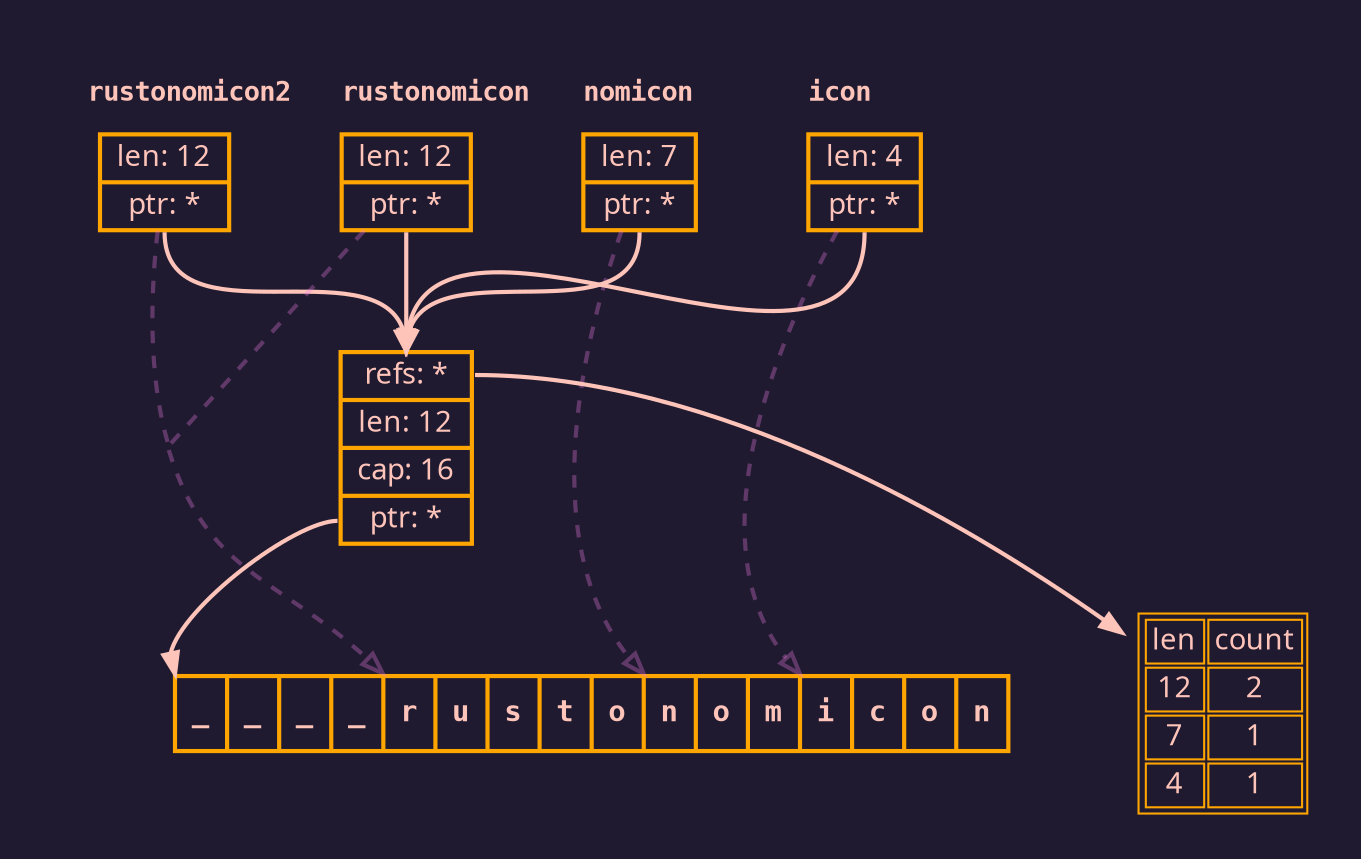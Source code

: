 digraph structs {
    
    bgcolor = "#1f1a30";
    fontname = "sans-serif";
    pad=0.25;
    layout=dot;
    concentrate=true;

    graph [
        nodesep="0.75";
        ranksep="0.4 equally";
    ];

    node [
        fontname = "sans-serif";
        shape = record;
        color = orange;
        fontcolor = "#ffc4b9";
        style = "bold";
    ];


    edge [
        color="#ffc4b9";
        style=bold;
    ];

    subgraph cluster_stack {
        color=none;
        fontname="Courier-Bold";
        fontcolor="#ffc4b9";
        fontsize=13;
        labeljust=l;

        subgraph cluster_s4 {
            label="rustonomicon2";
            s4 [label = "{{len: 12} | {<ptr> ptr: *}}";];
        }

        subgraph cluster_s3 {
            label="rustonomicon";
            s3 [label = "{{len: 12} | {<ptr> ptr: *}}"; ];
        }

        subgraph cluster_s2 {
            label="nomicon";
            s2 [label = "{{len: 7} | {<ptr> ptr: *}}"; ];
        }

        subgraph cluster_s1 {
            label="icon";
            s1 [label = "{{len: 4} | {<ptr> ptr: *}}";];
        }
    }

    subgraph cluster_phantom_edges {
        color=none;
        edge [
            style="dashed";
            penwidth=2;
            color="#ee7ce451";
            arrowhead=empty;
        ];

        s1 -> buffer:i:nw; 
        s2 -> buffer:n:nw;
        s3 -> buffer:r:nw;
        s4 -> buffer:r:nw;
    }

    {
        s1:ptr:s -> cell:priorities:n;
        s2:ptr:s -> cell:priorities:n;
        s3:ptr:s -> cell:priorities:n;
        s4:ptr:s -> cell:priorities:n;
    }
    
    cell [label = "{{<priorities> refs: *}|{len: 12}|{cap: 16}|{<ptr> ptr: *}}";];
    cell:ptr:w -> buffer:start:nw;
    cell:priorities -> priorities;
    
    priorities [
        shape = none;
        label = <
            <table>
                <tr><td>len</td><td>count</td></tr>
                <tr><td>12</td><td>2</td></tr>
                <tr><td>7</td><td>1</td></tr>
                <tr><td>4</td><td>1</td></tr>
            </table>
        >
    ];

    
    buffer [
        label = "<start> _|_|_|_|<r> r|u|s|t|o|<n> n|o|m|<i> i|c|o|n";
        fontname="Courier-Bold"
    ];
}